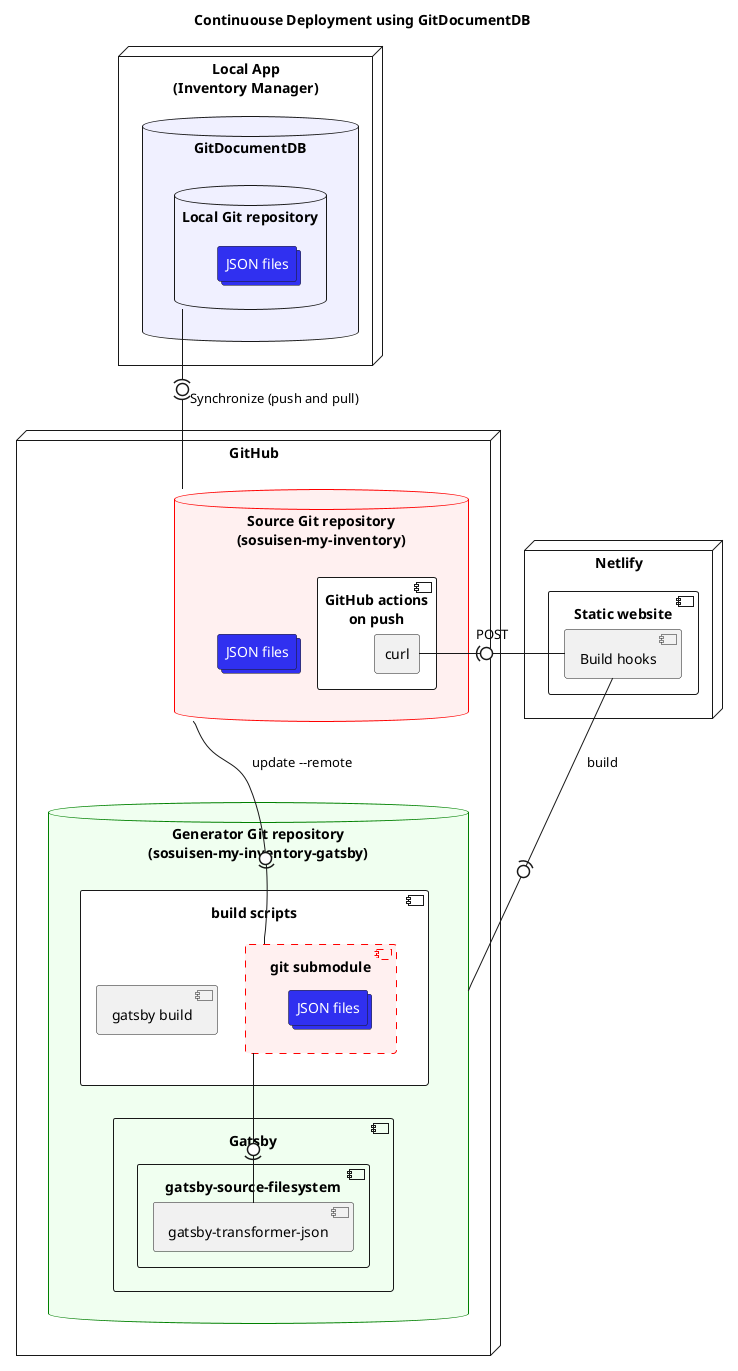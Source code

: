 ' PlantUML
@startuml cd

title Continuouse Deployment using GitDocumentDB

node "GitHub" {
  database "Generator Git repository\n(sosuisen-my-inventory-gatsby)" as generatorrepos  #f0fff0;line:green{
    component "build scripts"  #ffffff{
      component "gatsby build" as gatsby
      component "git submodule" as submodule #fff0f0;line:red;line.dashed;{
        collections "JSON files" as repjson #3030f0;text:white
      }
    }
    component "Gatsby" {
      component "gatsby-source-filesystem" {
        component "gatsby-transformer-json" as transformer
      }
    }
  }
  database "Source Git repository\n(sosuisen-my-inventory)" as sourcerepos #fff0f0;line:red{
    collections "JSON files" as json #3030f0;text:white
    component "GitHub actions\non push" as githubaction #ffffff{
      agent "curl" as curl
    }
  }
}

sourcerepos -0)- submodule : "update --remote"
submodule -0)- transformer

node "Local App\n(Inventory Manager)" {
  database "GitDocumentDB" #f0f0ff{
    database "Local Git repository" as localrepos {
      collections "JSON files" as localjson #3030f0;text:white
    }
  }
}

localrepos -(0)- sourcerepos : Synchronize (push and pull)

node "Netlify" {
  component "Static website" as website {
    component "Build hooks" as buildhooks
  }
}

curl -(0- buildhooks : POST
buildhooks -(0- generatorrepos : build

@enduml